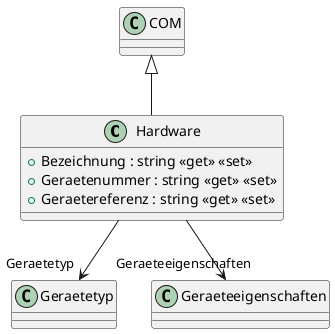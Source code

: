 @startuml
class Hardware {
    + Bezeichnung : string <<get>> <<set>>
    + Geraetenummer : string <<get>> <<set>>
    + Geraetereferenz : string <<get>> <<set>>
}
COM <|-- Hardware
Hardware --> "Geraetetyp" Geraetetyp
Hardware --> "Geraeteeigenschaften" Geraeteeigenschaften
@enduml
